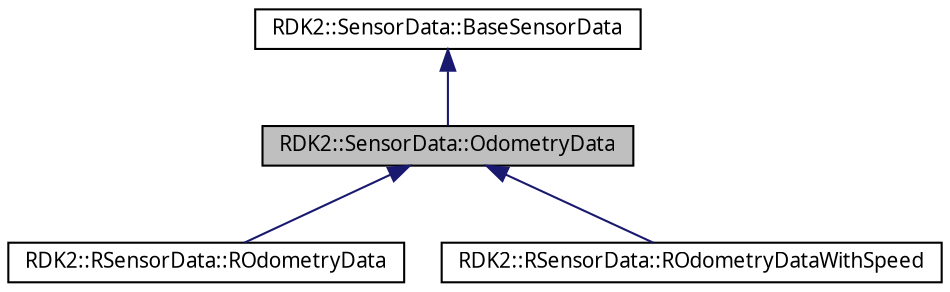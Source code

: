 digraph G
{
  edge [fontname="FreeSans.ttf",fontsize=10,labelfontname="FreeSans.ttf",labelfontsize=10];
  node [fontname="FreeSans.ttf",fontsize=10,shape=record];
  Node1 [label="RDK2::SensorData::OdometryData",height=0.2,width=0.4,color="black", fillcolor="grey75", style="filled" fontcolor="black"];
  Node2 -> Node1 [dir=back,color="midnightblue",fontsize=10,style="solid",fontname="FreeSans.ttf"];
  Node2 [label="RDK2::SensorData::BaseSensorData",height=0.2,width=0.4,color="black", fillcolor="white", style="filled",URL="$struct_r_d_k2_1_1_sensor_data_1_1_base_sensor_data.html"];
  Node1 -> Node3 [dir=back,color="midnightblue",fontsize=10,style="solid",fontname="FreeSans.ttf"];
  Node3 [label="RDK2::RSensorData::ROdometryData",height=0.2,width=0.4,color="black", fillcolor="white", style="filled",URL="$struct_r_d_k2_1_1_r_sensor_data_1_1_r_odometry_data.html"];
  Node1 -> Node4 [dir=back,color="midnightblue",fontsize=10,style="solid",fontname="FreeSans.ttf"];
  Node4 [label="RDK2::RSensorData::ROdometryDataWithSpeed",height=0.2,width=0.4,color="black", fillcolor="white", style="filled",URL="$struct_r_d_k2_1_1_r_sensor_data_1_1_r_odometry_data_with_speed.html"];
}
